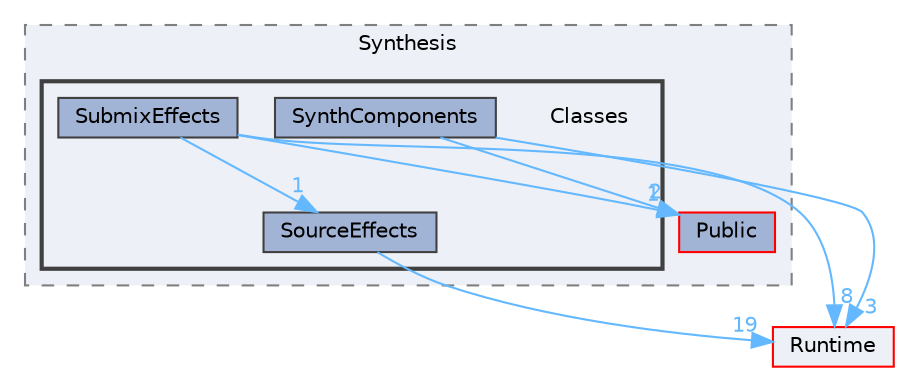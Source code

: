 digraph "Classes"
{
 // INTERACTIVE_SVG=YES
 // LATEX_PDF_SIZE
  bgcolor="transparent";
  edge [fontname=Helvetica,fontsize=10,labelfontname=Helvetica,labelfontsize=10];
  node [fontname=Helvetica,fontsize=10,shape=box,height=0.2,width=0.4];
  compound=true
  subgraph clusterdir_367ed7c3a11bd53da295851ddf465166 {
    graph [ bgcolor="#edf0f7", pencolor="grey50", label="Synthesis", fontname=Helvetica,fontsize=10 style="filled,dashed", URL="dir_367ed7c3a11bd53da295851ddf465166.html",tooltip=""]
  dir_2a1b01c7bb36124bfaeea03a0ebaf08d [label="Public", fillcolor="#a2b4d6", color="red", style="filled", URL="dir_2a1b01c7bb36124bfaeea03a0ebaf08d.html",tooltip=""];
  subgraph clusterdir_90bf159c852f483da006ef6a4386704f {
    graph [ bgcolor="#edf0f7", pencolor="grey25", label="", fontname=Helvetica,fontsize=10 style="filled,bold", URL="dir_90bf159c852f483da006ef6a4386704f.html",tooltip=""]
    dir_90bf159c852f483da006ef6a4386704f [shape=plaintext, label="Classes"];
  dir_c41dd72b97955a98a821e39c397305d7 [label="SourceEffects", fillcolor="#a2b4d6", color="grey25", style="filled", URL="dir_c41dd72b97955a98a821e39c397305d7.html",tooltip=""];
  dir_10f035cf58b978d5de6f17865fdd15cd [label="SubmixEffects", fillcolor="#a2b4d6", color="grey25", style="filled", URL="dir_10f035cf58b978d5de6f17865fdd15cd.html",tooltip=""];
  dir_934867821aaf2f45ffeebeefb2169c60 [label="SynthComponents", fillcolor="#a2b4d6", color="grey25", style="filled", URL="dir_934867821aaf2f45ffeebeefb2169c60.html",tooltip=""];
  }
  }
  dir_7536b172fbd480bfd146a1b1acd6856b [label="Runtime", fillcolor="#edf0f7", color="red", style="filled", URL="dir_7536b172fbd480bfd146a1b1acd6856b.html",tooltip=""];
  dir_c41dd72b97955a98a821e39c397305d7->dir_7536b172fbd480bfd146a1b1acd6856b [headlabel="19", labeldistance=1.5 headhref="dir_001125_000984.html" href="dir_001125_000984.html" color="steelblue1" fontcolor="steelblue1"];
  dir_10f035cf58b978d5de6f17865fdd15cd->dir_2a1b01c7bb36124bfaeea03a0ebaf08d [headlabel="1", labeldistance=1.5 headhref="dir_001146_000911.html" href="dir_001146_000911.html" color="steelblue1" fontcolor="steelblue1"];
  dir_10f035cf58b978d5de6f17865fdd15cd->dir_7536b172fbd480bfd146a1b1acd6856b [headlabel="8", labeldistance=1.5 headhref="dir_001146_000984.html" href="dir_001146_000984.html" color="steelblue1" fontcolor="steelblue1"];
  dir_10f035cf58b978d5de6f17865fdd15cd->dir_c41dd72b97955a98a821e39c397305d7 [headlabel="1", labeldistance=1.5 headhref="dir_001146_001125.html" href="dir_001146_001125.html" color="steelblue1" fontcolor="steelblue1"];
  dir_934867821aaf2f45ffeebeefb2169c60->dir_2a1b01c7bb36124bfaeea03a0ebaf08d [headlabel="2", labeldistance=1.5 headhref="dir_001158_000911.html" href="dir_001158_000911.html" color="steelblue1" fontcolor="steelblue1"];
  dir_934867821aaf2f45ffeebeefb2169c60->dir_7536b172fbd480bfd146a1b1acd6856b [headlabel="3", labeldistance=1.5 headhref="dir_001158_000984.html" href="dir_001158_000984.html" color="steelblue1" fontcolor="steelblue1"];
}
